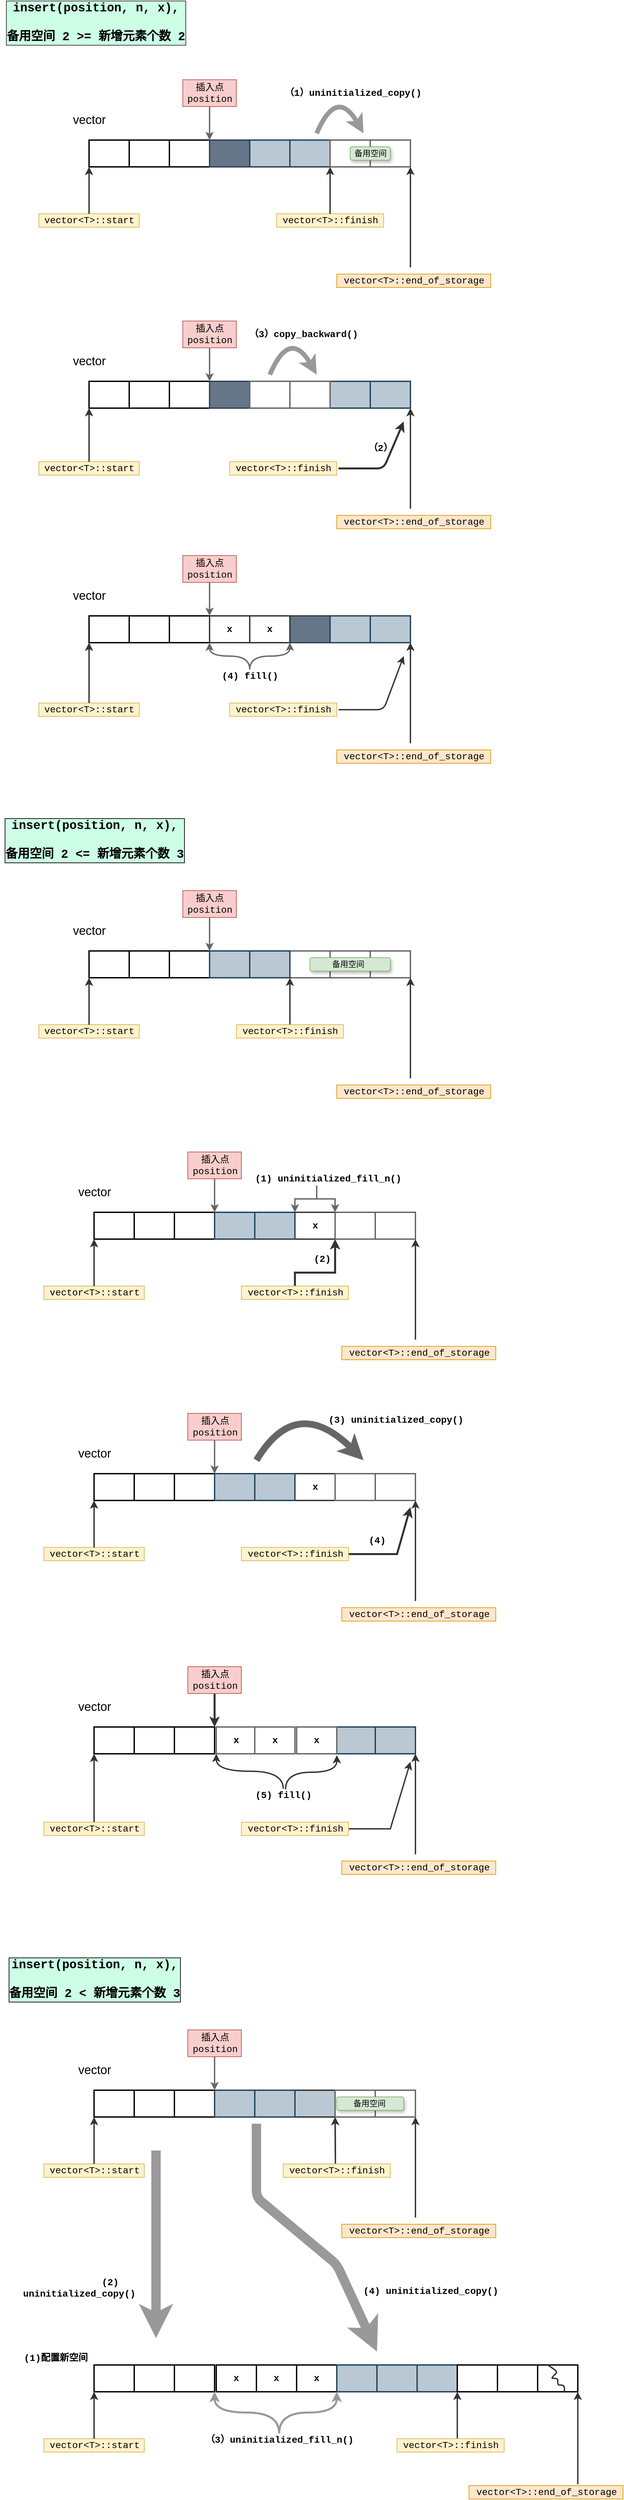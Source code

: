 <mxfile version="14.7.7" type="device"><diagram id="fLPlfoUQrjcmembP0olw" name="第 1 页"><mxGraphModel dx="2104" dy="1943" grid="1" gridSize="10" guides="1" tooltips="1" connect="1" arrows="1" fold="1" page="1" pageScale="1" pageWidth="827" pageHeight="1169" math="0" shadow="0"><root><mxCell id="0"/><mxCell id="1" parent="0"/><mxCell id="-A52ZG6hpshTWetXdmW_-1" value="" style="rounded=0;whiteSpace=wrap;html=1;strokeWidth=2;imageWidth=26;" vertex="1" parent="1"><mxGeometry x="130" y="60" width="60" height="40" as="geometry"/></mxCell><mxCell id="-A52ZG6hpshTWetXdmW_-2" value="" style="rounded=0;whiteSpace=wrap;html=1;strokeWidth=2;imageWidth=26;" vertex="1" parent="1"><mxGeometry x="190" y="60" width="60" height="40" as="geometry"/></mxCell><mxCell id="-A52ZG6hpshTWetXdmW_-3" value="" style="rounded=0;whiteSpace=wrap;html=1;strokeWidth=2;imageWidth=26;" vertex="1" parent="1"><mxGeometry x="250" y="60" width="60" height="40" as="geometry"/></mxCell><mxCell id="-A52ZG6hpshTWetXdmW_-4" value="" style="rounded=0;whiteSpace=wrap;html=1;strokeWidth=2;imageWidth=26;fillColor=#647687;strokeColor=#314354;fontColor=#ffffff;" vertex="1" parent="1"><mxGeometry x="310" y="60" width="60" height="40" as="geometry"/></mxCell><mxCell id="-A52ZG6hpshTWetXdmW_-5" value="" style="rounded=0;whiteSpace=wrap;html=1;strokeWidth=2;imageWidth=26;fillColor=#bac8d3;strokeColor=#23445d;" vertex="1" parent="1"><mxGeometry x="370" y="60" width="60" height="40" as="geometry"/></mxCell><mxCell id="-A52ZG6hpshTWetXdmW_-6" value="" style="rounded=0;whiteSpace=wrap;html=1;strokeWidth=2;imageWidth=26;strokeColor=#666666;" vertex="1" parent="1"><mxGeometry x="550" y="60" width="60" height="40" as="geometry"/></mxCell><mxCell id="-A52ZG6hpshTWetXdmW_-7" value="" style="rounded=0;whiteSpace=wrap;html=1;strokeWidth=2;imageWidth=26;fillColor=#bac8d3;strokeColor=#23445d;" vertex="1" parent="1"><mxGeometry x="430" y="60" width="60" height="40" as="geometry"/></mxCell><mxCell id="-A52ZG6hpshTWetXdmW_-8" value="" style="rounded=0;whiteSpace=wrap;html=1;strokeWidth=2;imageWidth=26;strokeColor=#666666;" vertex="1" parent="1"><mxGeometry x="490" y="60" width="60" height="40" as="geometry"/></mxCell><mxCell id="-A52ZG6hpshTWetXdmW_-10" value="&lt;font style=&quot;font-size: 18px&quot;&gt;vector&lt;/font&gt;" style="text;html=1;align=center;verticalAlign=middle;resizable=0;points=[];autosize=1;strokeColor=none;" vertex="1" parent="1"><mxGeometry x="100" y="20" width="60" height="20" as="geometry"/></mxCell><mxCell id="-A52ZG6hpshTWetXdmW_-11" value="" style="endArrow=classic;html=1;entryX=0;entryY=0;entryDx=0;entryDy=0;strokeWidth=2;strokeColor=#666666;" edge="1" parent="1" target="-A52ZG6hpshTWetXdmW_-4"><mxGeometry width="50" height="50" relative="1" as="geometry"><mxPoint x="310" y="10" as="sourcePoint"/><mxPoint x="310" y="50" as="targetPoint"/></mxGeometry></mxCell><mxCell id="-A52ZG6hpshTWetXdmW_-12" value="&lt;font face=&quot;Courier New&quot;&gt;&lt;font style=&quot;font-size: 14px&quot;&gt;插入点&lt;br&gt;position&lt;/font&gt;&lt;br&gt;&lt;/font&gt;" style="text;html=1;align=center;verticalAlign=middle;resizable=0;points=[];autosize=1;strokeColor=#b85450;fillColor=#f8cecc;" vertex="1" parent="1"><mxGeometry x="270" y="-30" width="80" height="40" as="geometry"/></mxCell><mxCell id="-A52ZG6hpshTWetXdmW_-13" value="&lt;font style=&quot;font-size: 14px&quot; face=&quot;Courier New&quot;&gt;vector&amp;lt;T&amp;gt;::start&lt;/font&gt;" style="text;html=1;align=center;verticalAlign=middle;resizable=0;points=[];autosize=1;strokeColor=#d6b656;fillColor=#fff2cc;" vertex="1" parent="1"><mxGeometry x="55" y="170" width="150" height="20" as="geometry"/></mxCell><mxCell id="-A52ZG6hpshTWetXdmW_-14" value="" style="endArrow=classic;html=1;entryX=0;entryY=1;entryDx=0;entryDy=0;strokeWidth=2;entryPerimeter=0;strokeColor=#333333;" edge="1" parent="1" source="-A52ZG6hpshTWetXdmW_-13"><mxGeometry width="50" height="50" relative="1" as="geometry"><mxPoint x="130" y="170" as="sourcePoint"/><mxPoint x="130" y="100" as="targetPoint"/></mxGeometry></mxCell><mxCell id="-A52ZG6hpshTWetXdmW_-15" value="&lt;font style=&quot;font-size: 14px&quot; face=&quot;Courier New&quot;&gt;vector&amp;lt;T&amp;gt;::end_of_storage&lt;/font&gt;" style="text;html=1;align=center;verticalAlign=middle;resizable=0;points=[];autosize=1;strokeColor=#d79b00;fillColor=#ffe6cc;" vertex="1" parent="1"><mxGeometry x="500" y="260" width="230" height="20" as="geometry"/></mxCell><mxCell id="-A52ZG6hpshTWetXdmW_-16" value="" style="endArrow=classic;html=1;entryX=0;entryY=1;entryDx=0;entryDy=0;strokeWidth=2;entryPerimeter=0;strokeColor=#333333;" edge="1" parent="1"><mxGeometry width="50" height="50" relative="1" as="geometry"><mxPoint x="610" y="250" as="sourcePoint"/><mxPoint x="610" y="100" as="targetPoint"/></mxGeometry></mxCell><mxCell id="-A52ZG6hpshTWetXdmW_-17" value="&lt;font style=&quot;font-size: 14px&quot; face=&quot;Courier New&quot;&gt;vector&amp;lt;T&amp;gt;::finish&lt;/font&gt;" style="text;html=1;align=center;verticalAlign=middle;resizable=0;points=[];autosize=1;strokeColor=#d6b656;fillColor=#fff2cc;" vertex="1" parent="1"><mxGeometry x="410" y="170" width="160" height="20" as="geometry"/></mxCell><mxCell id="-A52ZG6hpshTWetXdmW_-18" value="" style="endArrow=classic;html=1;entryX=0;entryY=1;entryDx=0;entryDy=0;strokeWidth=2;entryPerimeter=0;strokeColor=#333333;" edge="1" parent="1" source="-A52ZG6hpshTWetXdmW_-17"><mxGeometry width="50" height="50" relative="1" as="geometry"><mxPoint x="490" y="166" as="sourcePoint"/><mxPoint x="490" y="100" as="targetPoint"/></mxGeometry></mxCell><mxCell id="-A52ZG6hpshTWetXdmW_-19" value="备用空间" style="text;html=1;align=center;verticalAlign=middle;resizable=0;points=[];autosize=1;fillColor=#d5e8d4;strokeColor=#82b366;rounded=1;shadow=1;" vertex="1" parent="1"><mxGeometry x="520" y="70" width="60" height="20" as="geometry"/></mxCell><mxCell id="-A52ZG6hpshTWetXdmW_-21" value="&lt;font style=&quot;font-size: 18px&quot; face=&quot;Courier New&quot;&gt;&lt;b&gt;insert(position, n, x),&lt;br&gt;&lt;br&gt;备用空间 2 &amp;gt;= 新增元素个数 2&lt;br&gt;&lt;/b&gt;&lt;/font&gt;" style="text;html=1;align=center;verticalAlign=middle;resizable=0;points=[];autosize=1;strokeColor=none;perimeterSpacing=0;labelBackgroundColor=#CCFFE6;labelBorderColor=#333333;rounded=1;" vertex="1" parent="1"><mxGeometry y="-140" width="280" height="50" as="geometry"/></mxCell><mxCell id="-A52ZG6hpshTWetXdmW_-22" value="" style="rounded=0;whiteSpace=wrap;html=1;strokeWidth=2;imageWidth=26;" vertex="1" parent="1"><mxGeometry x="130" y="420" width="60" height="40" as="geometry"/></mxCell><mxCell id="-A52ZG6hpshTWetXdmW_-23" value="" style="rounded=0;whiteSpace=wrap;html=1;strokeWidth=2;imageWidth=26;" vertex="1" parent="1"><mxGeometry x="190" y="420" width="60" height="40" as="geometry"/></mxCell><mxCell id="-A52ZG6hpshTWetXdmW_-24" value="" style="rounded=0;whiteSpace=wrap;html=1;strokeWidth=2;imageWidth=26;" vertex="1" parent="1"><mxGeometry x="250" y="420" width="60" height="40" as="geometry"/></mxCell><mxCell id="-A52ZG6hpshTWetXdmW_-25" value="" style="rounded=0;whiteSpace=wrap;html=1;strokeWidth=2;imageWidth=26;fillColor=#647687;strokeColor=#314354;fontColor=#ffffff;" vertex="1" parent="1"><mxGeometry x="310" y="420" width="60" height="40" as="geometry"/></mxCell><mxCell id="-A52ZG6hpshTWetXdmW_-26" value="" style="rounded=0;whiteSpace=wrap;html=1;strokeWidth=2;imageWidth=26;fillColor=#bac8d3;strokeColor=#23445d;" vertex="1" parent="1"><mxGeometry x="490" y="420" width="60" height="40" as="geometry"/></mxCell><mxCell id="-A52ZG6hpshTWetXdmW_-27" value="" style="rounded=0;whiteSpace=wrap;html=1;strokeWidth=2;imageWidth=26;strokeColor=#666666;" vertex="1" parent="1"><mxGeometry x="430" y="420" width="60" height="40" as="geometry"/></mxCell><mxCell id="-A52ZG6hpshTWetXdmW_-28" value="" style="rounded=0;whiteSpace=wrap;html=1;strokeWidth=2;imageWidth=26;fillColor=#bac8d3;strokeColor=#23445d;" vertex="1" parent="1"><mxGeometry x="550" y="420" width="60" height="40" as="geometry"/></mxCell><mxCell id="-A52ZG6hpshTWetXdmW_-29" value="" style="rounded=0;whiteSpace=wrap;html=1;strokeWidth=2;imageWidth=26;strokeColor=#666666;" vertex="1" parent="1"><mxGeometry x="370" y="420" width="60" height="40" as="geometry"/></mxCell><mxCell id="-A52ZG6hpshTWetXdmW_-30" value="&lt;font style=&quot;font-size: 18px&quot;&gt;vector&lt;/font&gt;" style="text;html=1;align=center;verticalAlign=middle;resizable=0;points=[];autosize=1;strokeColor=none;" vertex="1" parent="1"><mxGeometry x="100" y="380" width="60" height="20" as="geometry"/></mxCell><mxCell id="-A52ZG6hpshTWetXdmW_-31" value="" style="endArrow=classic;html=1;entryX=0;entryY=0;entryDx=0;entryDy=0;strokeWidth=2;strokeColor=#666666;" edge="1" parent="1" target="-A52ZG6hpshTWetXdmW_-25"><mxGeometry width="50" height="50" relative="1" as="geometry"><mxPoint x="310" y="370" as="sourcePoint"/><mxPoint x="310" y="410" as="targetPoint"/></mxGeometry></mxCell><mxCell id="-A52ZG6hpshTWetXdmW_-32" value="&lt;font face=&quot;Courier New&quot;&gt;&lt;font style=&quot;font-size: 14px&quot;&gt;插入点&lt;br&gt;position&lt;/font&gt;&lt;br&gt;&lt;/font&gt;" style="text;html=1;align=center;verticalAlign=middle;resizable=0;points=[];autosize=1;strokeColor=#b85450;fillColor=#f8cecc;" vertex="1" parent="1"><mxGeometry x="270" y="330" width="80" height="40" as="geometry"/></mxCell><mxCell id="-A52ZG6hpshTWetXdmW_-33" value="&lt;font style=&quot;font-size: 14px&quot; face=&quot;Courier New&quot;&gt;vector&amp;lt;T&amp;gt;::start&lt;/font&gt;" style="text;html=1;align=center;verticalAlign=middle;resizable=0;points=[];autosize=1;strokeColor=#d6b656;fillColor=#fff2cc;" vertex="1" parent="1"><mxGeometry x="55" y="540" width="150" height="20" as="geometry"/></mxCell><mxCell id="-A52ZG6hpshTWetXdmW_-34" value="" style="endArrow=classic;html=1;entryX=0;entryY=1;entryDx=0;entryDy=0;strokeWidth=2;entryPerimeter=0;strokeColor=#333333;" edge="1" parent="1" source="-A52ZG6hpshTWetXdmW_-33"><mxGeometry width="50" height="50" relative="1" as="geometry"><mxPoint x="130" y="530" as="sourcePoint"/><mxPoint x="130" y="460" as="targetPoint"/></mxGeometry></mxCell><mxCell id="-A52ZG6hpshTWetXdmW_-35" value="&lt;font style=&quot;font-size: 14px&quot; face=&quot;Courier New&quot;&gt;vector&amp;lt;T&amp;gt;::end_of_storage&lt;/font&gt;" style="text;html=1;align=center;verticalAlign=middle;resizable=0;points=[];autosize=1;strokeColor=#d79b00;fillColor=#ffe6cc;" vertex="1" parent="1"><mxGeometry x="500" y="620" width="230" height="20" as="geometry"/></mxCell><mxCell id="-A52ZG6hpshTWetXdmW_-36" value="" style="endArrow=classic;html=1;entryX=0;entryY=1;entryDx=0;entryDy=0;strokeWidth=2;entryPerimeter=0;strokeColor=#333333;" edge="1" parent="1"><mxGeometry width="50" height="50" relative="1" as="geometry"><mxPoint x="610" y="610" as="sourcePoint"/><mxPoint x="610" y="460" as="targetPoint"/></mxGeometry></mxCell><mxCell id="-A52ZG6hpshTWetXdmW_-37" value="&lt;font style=&quot;font-size: 14px&quot; face=&quot;Courier New&quot;&gt;vector&amp;lt;T&amp;gt;::finish&lt;/font&gt;" style="text;html=1;align=center;verticalAlign=middle;resizable=0;points=[];autosize=1;strokeColor=#d6b656;fillColor=#fff2cc;" vertex="1" parent="1"><mxGeometry x="340" y="540" width="160" height="20" as="geometry"/></mxCell><mxCell id="-A52ZG6hpshTWetXdmW_-38" value="" style="endArrow=classic;html=1;strokeWidth=3;strokeColor=#333333;exitX=1.016;exitY=0.5;exitDx=0;exitDy=0;exitPerimeter=0;" edge="1" parent="1" source="-A52ZG6hpshTWetXdmW_-37"><mxGeometry width="50" height="50" relative="1" as="geometry"><mxPoint x="490" y="526" as="sourcePoint"/><mxPoint x="600" y="480" as="targetPoint"/><Array as="points"><mxPoint x="570" y="550"/></Array></mxGeometry></mxCell><mxCell id="-A52ZG6hpshTWetXdmW_-40" value="" style="curved=1;endArrow=classic;html=1;strokeWidth=7;strokeColor=#999999;" edge="1" parent="1"><mxGeometry width="50" height="50" relative="1" as="geometry"><mxPoint x="400" y="410" as="sourcePoint"/><mxPoint x="470" y="410" as="targetPoint"/><Array as="points"><mxPoint x="430" y="340"/></Array></mxGeometry></mxCell><mxCell id="-A52ZG6hpshTWetXdmW_-41" value="&lt;b&gt;&lt;font face=&quot;Courier New&quot; style=&quot;font-size: 14px&quot;&gt;（3）copy_backward()&lt;/font&gt;&lt;/b&gt;" style="text;html=1;align=center;verticalAlign=middle;resizable=0;points=[];autosize=1;strokeColor=none;" vertex="1" parent="1"><mxGeometry x="360" y="340" width="180" height="20" as="geometry"/></mxCell><mxCell id="-A52ZG6hpshTWetXdmW_-42" value="" style="curved=1;endArrow=classic;html=1;strokeWidth=7;strokeColor=#999999;" edge="1" parent="1"><mxGeometry width="50" height="50" relative="1" as="geometry"><mxPoint x="470" y="50" as="sourcePoint"/><mxPoint x="540" y="50" as="targetPoint"/><Array as="points"><mxPoint x="500" y="-20"/></Array></mxGeometry></mxCell><mxCell id="-A52ZG6hpshTWetXdmW_-43" value="&lt;b&gt;&lt;font face=&quot;Courier New&quot; style=&quot;font-size: 14px&quot;&gt;（1）uninitialized_copy()&lt;/font&gt;&lt;/b&gt;" style="text;html=1;align=center;verticalAlign=middle;resizable=0;points=[];autosize=1;strokeColor=none;" vertex="1" parent="1"><mxGeometry x="414" y="-20" width="220" height="20" as="geometry"/></mxCell><mxCell id="-A52ZG6hpshTWetXdmW_-44" value="" style="rounded=0;whiteSpace=wrap;html=1;strokeWidth=2;imageWidth=26;" vertex="1" parent="1"><mxGeometry x="130" y="770" width="60" height="40" as="geometry"/></mxCell><mxCell id="-A52ZG6hpshTWetXdmW_-45" value="" style="rounded=0;whiteSpace=wrap;html=1;strokeWidth=2;imageWidth=26;" vertex="1" parent="1"><mxGeometry x="190" y="770" width="60" height="40" as="geometry"/></mxCell><mxCell id="-A52ZG6hpshTWetXdmW_-46" value="" style="rounded=0;whiteSpace=wrap;html=1;strokeWidth=2;imageWidth=26;" vertex="1" parent="1"><mxGeometry x="250" y="770" width="60" height="40" as="geometry"/></mxCell><mxCell id="-A52ZG6hpshTWetXdmW_-47" value="" style="rounded=0;whiteSpace=wrap;html=1;strokeWidth=2;imageWidth=26;fillColor=#647687;strokeColor=#314354;fontColor=#ffffff;" vertex="1" parent="1"><mxGeometry x="430" y="770" width="60" height="40" as="geometry"/></mxCell><mxCell id="-A52ZG6hpshTWetXdmW_-48" value="" style="rounded=0;whiteSpace=wrap;html=1;strokeWidth=2;imageWidth=26;fillColor=#bac8d3;strokeColor=#23445d;" vertex="1" parent="1"><mxGeometry x="490" y="770" width="60" height="40" as="geometry"/></mxCell><mxCell id="-A52ZG6hpshTWetXdmW_-49" value="&lt;b&gt;&lt;font face=&quot;Courier New&quot; style=&quot;font-size: 14px&quot;&gt;x&lt;/font&gt;&lt;/b&gt;" style="rounded=0;whiteSpace=wrap;html=1;strokeWidth=2;imageWidth=26;strokeColor=#333333;" vertex="1" parent="1"><mxGeometry x="370" y="770" width="60" height="40" as="geometry"/></mxCell><mxCell id="-A52ZG6hpshTWetXdmW_-50" value="" style="rounded=0;whiteSpace=wrap;html=1;strokeWidth=2;imageWidth=26;fillColor=#bac8d3;strokeColor=#23445d;" vertex="1" parent="1"><mxGeometry x="550" y="770" width="60" height="40" as="geometry"/></mxCell><mxCell id="-A52ZG6hpshTWetXdmW_-51" value="&lt;b&gt;&lt;font style=&quot;font-size: 14px&quot; face=&quot;Courier New&quot;&gt;x&lt;/font&gt;&lt;/b&gt;" style="rounded=0;whiteSpace=wrap;html=1;strokeWidth=2;imageWidth=26;strokeColor=#333333;" vertex="1" parent="1"><mxGeometry x="310" y="770" width="60" height="40" as="geometry"/></mxCell><mxCell id="-A52ZG6hpshTWetXdmW_-52" value="&lt;font style=&quot;font-size: 18px&quot;&gt;vector&lt;/font&gt;" style="text;html=1;align=center;verticalAlign=middle;resizable=0;points=[];autosize=1;strokeColor=none;" vertex="1" parent="1"><mxGeometry x="100" y="730" width="60" height="20" as="geometry"/></mxCell><mxCell id="-A52ZG6hpshTWetXdmW_-88" style="edgeStyle=orthogonalEdgeStyle;curved=1;rounded=0;orthogonalLoop=1;jettySize=auto;html=1;entryX=0;entryY=0;entryDx=0;entryDy=0;strokeWidth=2;strokeColor=#666666;" edge="1" parent="1" source="-A52ZG6hpshTWetXdmW_-54" target="-A52ZG6hpshTWetXdmW_-51"><mxGeometry relative="1" as="geometry"/></mxCell><mxCell id="-A52ZG6hpshTWetXdmW_-54" value="&lt;font face=&quot;Courier New&quot;&gt;&lt;font style=&quot;font-size: 14px&quot;&gt;插入点&lt;br&gt;position&lt;/font&gt;&lt;br&gt;&lt;/font&gt;" style="text;html=1;align=center;verticalAlign=middle;resizable=0;points=[];autosize=1;strokeColor=#b85450;fillColor=#f8cecc;" vertex="1" parent="1"><mxGeometry x="270" y="680" width="80" height="40" as="geometry"/></mxCell><mxCell id="-A52ZG6hpshTWetXdmW_-55" value="&lt;font style=&quot;font-size: 14px&quot; face=&quot;Courier New&quot;&gt;vector&amp;lt;T&amp;gt;::start&lt;/font&gt;" style="text;html=1;align=center;verticalAlign=middle;resizable=0;points=[];autosize=1;strokeColor=#d6b656;fillColor=#fff2cc;" vertex="1" parent="1"><mxGeometry x="55" y="900" width="150" height="20" as="geometry"/></mxCell><mxCell id="-A52ZG6hpshTWetXdmW_-56" value="" style="endArrow=classic;html=1;entryX=0;entryY=1;entryDx=0;entryDy=0;strokeWidth=2;entryPerimeter=0;strokeColor=#333333;" edge="1" parent="1" source="-A52ZG6hpshTWetXdmW_-55"><mxGeometry width="50" height="50" relative="1" as="geometry"><mxPoint x="130" y="880" as="sourcePoint"/><mxPoint x="130" y="810" as="targetPoint"/></mxGeometry></mxCell><mxCell id="-A52ZG6hpshTWetXdmW_-57" value="&lt;font style=&quot;font-size: 14px&quot; face=&quot;Courier New&quot;&gt;vector&amp;lt;T&amp;gt;::end_of_storage&lt;/font&gt;" style="text;html=1;align=center;verticalAlign=middle;resizable=0;points=[];autosize=1;strokeColor=#d79b00;fillColor=#ffe6cc;" vertex="1" parent="1"><mxGeometry x="500" y="970" width="230" height="20" as="geometry"/></mxCell><mxCell id="-A52ZG6hpshTWetXdmW_-58" value="" style="endArrow=classic;html=1;entryX=0;entryY=1;entryDx=0;entryDy=0;strokeWidth=2;entryPerimeter=0;strokeColor=#333333;" edge="1" parent="1"><mxGeometry width="50" height="50" relative="1" as="geometry"><mxPoint x="610" y="960" as="sourcePoint"/><mxPoint x="610" y="810" as="targetPoint"/></mxGeometry></mxCell><mxCell id="-A52ZG6hpshTWetXdmW_-59" value="&lt;font style=&quot;font-size: 14px&quot; face=&quot;Courier New&quot;&gt;vector&amp;lt;T&amp;gt;::finish&lt;/font&gt;" style="text;html=1;align=center;verticalAlign=middle;resizable=0;points=[];autosize=1;strokeColor=#d6b656;fillColor=#fff2cc;" vertex="1" parent="1"><mxGeometry x="340" y="900" width="160" height="20" as="geometry"/></mxCell><mxCell id="-A52ZG6hpshTWetXdmW_-60" value="" style="endArrow=classic;html=1;strokeWidth=2;strokeColor=#333333;exitX=1.016;exitY=0.5;exitDx=0;exitDy=0;exitPerimeter=0;" edge="1" parent="1" source="-A52ZG6hpshTWetXdmW_-59"><mxGeometry width="50" height="50" relative="1" as="geometry"><mxPoint x="490" y="876" as="sourcePoint"/><mxPoint x="600" y="830" as="targetPoint"/><Array as="points"><mxPoint x="570" y="910"/></Array></mxGeometry></mxCell><mxCell id="-A52ZG6hpshTWetXdmW_-89" style="edgeStyle=orthogonalEdgeStyle;curved=1;rounded=0;orthogonalLoop=1;jettySize=auto;html=1;entryX=0;entryY=1;entryDx=0;entryDy=0;strokeColor=#666666;strokeWidth=2;" edge="1" parent="1" source="-A52ZG6hpshTWetXdmW_-62" target="-A52ZG6hpshTWetXdmW_-51"><mxGeometry relative="1" as="geometry"><Array as="points"><mxPoint x="370" y="830"/><mxPoint x="310" y="830"/></Array></mxGeometry></mxCell><mxCell id="-A52ZG6hpshTWetXdmW_-90" style="edgeStyle=orthogonalEdgeStyle;curved=1;rounded=0;orthogonalLoop=1;jettySize=auto;html=1;entryX=1;entryY=1;entryDx=0;entryDy=0;strokeColor=#666666;strokeWidth=2;" edge="1" parent="1" source="-A52ZG6hpshTWetXdmW_-62" target="-A52ZG6hpshTWetXdmW_-49"><mxGeometry relative="1" as="geometry"><Array as="points"><mxPoint x="370" y="830"/><mxPoint x="430" y="830"/></Array></mxGeometry></mxCell><mxCell id="-A52ZG6hpshTWetXdmW_-62" value="&lt;b&gt;&lt;font face=&quot;Courier New&quot; style=&quot;font-size: 14px&quot;&gt;(4) fill()&lt;/font&gt;&lt;/b&gt;" style="text;html=1;align=center;verticalAlign=middle;resizable=0;points=[];autosize=1;strokeColor=none;" vertex="1" parent="1"><mxGeometry x="320" y="850" width="100" height="20" as="geometry"/></mxCell><mxCell id="-A52ZG6hpshTWetXdmW_-63" value="&lt;b&gt;&lt;font face=&quot;Courier New&quot; style=&quot;font-size: 14px&quot;&gt;（2）&lt;/font&gt;&lt;/b&gt;" style="text;html=1;align=center;verticalAlign=middle;resizable=0;points=[];autosize=1;strokeColor=none;" vertex="1" parent="1"><mxGeometry x="540" y="510" width="50" height="20" as="geometry"/></mxCell><mxCell id="-A52ZG6hpshTWetXdmW_-66" value="" style="rounded=0;whiteSpace=wrap;html=1;strokeWidth=2;imageWidth=26;" vertex="1" parent="1"><mxGeometry x="130" y="1270" width="60" height="40" as="geometry"/></mxCell><mxCell id="-A52ZG6hpshTWetXdmW_-67" value="" style="rounded=0;whiteSpace=wrap;html=1;strokeWidth=2;imageWidth=26;" vertex="1" parent="1"><mxGeometry x="190" y="1270" width="60" height="40" as="geometry"/></mxCell><mxCell id="-A52ZG6hpshTWetXdmW_-68" value="" style="rounded=0;whiteSpace=wrap;html=1;strokeWidth=2;imageWidth=26;" vertex="1" parent="1"><mxGeometry x="250" y="1270" width="60" height="40" as="geometry"/></mxCell><mxCell id="-A52ZG6hpshTWetXdmW_-69" value="" style="rounded=0;whiteSpace=wrap;html=1;strokeWidth=2;imageWidth=26;fillColor=#bac8d3;strokeColor=#23445d;" vertex="1" parent="1"><mxGeometry x="310" y="1270" width="60" height="40" as="geometry"/></mxCell><mxCell id="-A52ZG6hpshTWetXdmW_-70" value="" style="rounded=0;whiteSpace=wrap;html=1;strokeWidth=2;imageWidth=26;strokeColor=#666666;" vertex="1" parent="1"><mxGeometry x="430" y="1270" width="60" height="40" as="geometry"/></mxCell><mxCell id="-A52ZG6hpshTWetXdmW_-71" value="" style="rounded=0;whiteSpace=wrap;html=1;strokeWidth=2;imageWidth=26;strokeColor=#666666;" vertex="1" parent="1"><mxGeometry x="490" y="1270" width="60" height="40" as="geometry"/></mxCell><mxCell id="-A52ZG6hpshTWetXdmW_-72" value="" style="rounded=0;whiteSpace=wrap;html=1;strokeWidth=2;imageWidth=26;fillColor=#bac8d3;strokeColor=#23445d;" vertex="1" parent="1"><mxGeometry x="370" y="1270" width="60" height="40" as="geometry"/></mxCell><mxCell id="-A52ZG6hpshTWetXdmW_-73" value="" style="rounded=0;whiteSpace=wrap;html=1;strokeWidth=2;imageWidth=26;strokeColor=#666666;" vertex="1" parent="1"><mxGeometry x="550" y="1270" width="60" height="40" as="geometry"/></mxCell><mxCell id="-A52ZG6hpshTWetXdmW_-74" value="&lt;font style=&quot;font-size: 18px&quot;&gt;vector&lt;/font&gt;" style="text;html=1;align=center;verticalAlign=middle;resizable=0;points=[];autosize=1;strokeColor=none;" vertex="1" parent="1"><mxGeometry x="100" y="1230" width="60" height="20" as="geometry"/></mxCell><mxCell id="-A52ZG6hpshTWetXdmW_-75" value="" style="endArrow=classic;html=1;entryX=0;entryY=0;entryDx=0;entryDy=0;strokeWidth=2;strokeColor=#666666;" edge="1" parent="1" target="-A52ZG6hpshTWetXdmW_-69"><mxGeometry width="50" height="50" relative="1" as="geometry"><mxPoint x="310" y="1220" as="sourcePoint"/><mxPoint x="310" y="1260" as="targetPoint"/></mxGeometry></mxCell><mxCell id="-A52ZG6hpshTWetXdmW_-76" value="&lt;font face=&quot;Courier New&quot;&gt;&lt;font style=&quot;font-size: 14px&quot;&gt;插入点&lt;br&gt;position&lt;/font&gt;&lt;br&gt;&lt;/font&gt;" style="text;html=1;align=center;verticalAlign=middle;resizable=0;points=[];autosize=1;strokeColor=#b85450;fillColor=#f8cecc;" vertex="1" parent="1"><mxGeometry x="270" y="1180" width="80" height="40" as="geometry"/></mxCell><mxCell id="-A52ZG6hpshTWetXdmW_-77" value="&lt;font style=&quot;font-size: 14px&quot; face=&quot;Courier New&quot;&gt;vector&amp;lt;T&amp;gt;::start&lt;/font&gt;" style="text;html=1;align=center;verticalAlign=middle;resizable=0;points=[];autosize=1;strokeColor=#d6b656;fillColor=#fff2cc;" vertex="1" parent="1"><mxGeometry x="55" y="1380" width="150" height="20" as="geometry"/></mxCell><mxCell id="-A52ZG6hpshTWetXdmW_-78" value="" style="endArrow=classic;html=1;entryX=0;entryY=1;entryDx=0;entryDy=0;strokeWidth=2;entryPerimeter=0;strokeColor=#333333;" edge="1" parent="1" source="-A52ZG6hpshTWetXdmW_-77"><mxGeometry width="50" height="50" relative="1" as="geometry"><mxPoint x="130" y="1380" as="sourcePoint"/><mxPoint x="130" y="1310" as="targetPoint"/></mxGeometry></mxCell><mxCell id="-A52ZG6hpshTWetXdmW_-79" value="&lt;font style=&quot;font-size: 14px&quot; face=&quot;Courier New&quot;&gt;vector&amp;lt;T&amp;gt;::end_of_storage&lt;/font&gt;" style="text;html=1;align=center;verticalAlign=middle;resizable=0;points=[];autosize=1;strokeColor=#d79b00;fillColor=#ffe6cc;" vertex="1" parent="1"><mxGeometry x="500" y="1470" width="230" height="20" as="geometry"/></mxCell><mxCell id="-A52ZG6hpshTWetXdmW_-80" value="" style="endArrow=classic;html=1;entryX=0;entryY=1;entryDx=0;entryDy=0;strokeWidth=2;entryPerimeter=0;strokeColor=#333333;" edge="1" parent="1"><mxGeometry width="50" height="50" relative="1" as="geometry"><mxPoint x="610" y="1460" as="sourcePoint"/><mxPoint x="610" y="1310" as="targetPoint"/></mxGeometry></mxCell><mxCell id="-A52ZG6hpshTWetXdmW_-86" style="edgeStyle=orthogonalEdgeStyle;curved=1;rounded=0;orthogonalLoop=1;jettySize=auto;html=1;entryX=1;entryY=1;entryDx=0;entryDy=0;strokeWidth=2;strokeColor=#333333;" edge="1" parent="1" source="-A52ZG6hpshTWetXdmW_-81" target="-A52ZG6hpshTWetXdmW_-72"><mxGeometry relative="1" as="geometry"/></mxCell><mxCell id="-A52ZG6hpshTWetXdmW_-81" value="&lt;font style=&quot;font-size: 14px&quot; face=&quot;Courier New&quot;&gt;vector&amp;lt;T&amp;gt;::finish&lt;/font&gt;" style="text;html=1;align=center;verticalAlign=middle;resizable=0;points=[];autosize=1;strokeColor=#d6b656;fillColor=#fff2cc;" vertex="1" parent="1"><mxGeometry x="350" y="1380" width="160" height="20" as="geometry"/></mxCell><mxCell id="-A52ZG6hpshTWetXdmW_-91" value="&lt;font style=&quot;font-size: 18px&quot; face=&quot;Courier New&quot;&gt;&lt;b&gt;insert(position, n, x),&lt;br&gt;&lt;br&gt;备用空间 2 &amp;lt;= 新增元素个数 3&lt;br&gt;&lt;/b&gt;&lt;/font&gt;" style="text;html=1;align=center;verticalAlign=middle;resizable=0;points=[];autosize=1;strokeColor=none;labelBackgroundColor=#CCFFE6;labelBorderColor=#000000;" vertex="1" parent="1"><mxGeometry x="-2.5" y="1080" width="280" height="50" as="geometry"/></mxCell><mxCell id="-A52ZG6hpshTWetXdmW_-92" value="&amp;nbsp; &amp;nbsp; &amp;nbsp; &amp;nbsp; 备用空间&amp;nbsp; &amp;nbsp; &amp;nbsp; &amp;nbsp; &amp;nbsp;&amp;nbsp;" style="text;html=1;align=center;verticalAlign=middle;resizable=0;points=[];autosize=1;fillColor=#d5e8d4;strokeColor=#82b366;rounded=1;shadow=1;" vertex="1" parent="1"><mxGeometry x="460" y="1280" width="120" height="20" as="geometry"/></mxCell><mxCell id="-A52ZG6hpshTWetXdmW_-93" value="" style="rounded=0;whiteSpace=wrap;html=1;strokeWidth=2;imageWidth=26;" vertex="1" parent="1"><mxGeometry x="137.5" y="1660" width="60" height="40" as="geometry"/></mxCell><mxCell id="-A52ZG6hpshTWetXdmW_-94" value="" style="rounded=0;whiteSpace=wrap;html=1;strokeWidth=2;imageWidth=26;" vertex="1" parent="1"><mxGeometry x="197.5" y="1660" width="60" height="40" as="geometry"/></mxCell><mxCell id="-A52ZG6hpshTWetXdmW_-95" value="" style="rounded=0;whiteSpace=wrap;html=1;strokeWidth=2;imageWidth=26;" vertex="1" parent="1"><mxGeometry x="257.5" y="1660" width="60" height="40" as="geometry"/></mxCell><mxCell id="-A52ZG6hpshTWetXdmW_-96" value="" style="rounded=0;whiteSpace=wrap;html=1;strokeWidth=2;imageWidth=26;fillColor=#bac8d3;strokeColor=#23445d;" vertex="1" parent="1"><mxGeometry x="317.5" y="1660" width="60" height="40" as="geometry"/></mxCell><mxCell id="-A52ZG6hpshTWetXdmW_-97" value="&lt;b&gt;&lt;font face=&quot;Courier New&quot; style=&quot;font-size: 14px&quot;&gt;x&lt;/font&gt;&lt;/b&gt;" style="rounded=0;whiteSpace=wrap;html=1;strokeWidth=2;imageWidth=26;strokeColor=#333333;" vertex="1" parent="1"><mxGeometry x="437.5" y="1660" width="60" height="40" as="geometry"/></mxCell><mxCell id="-A52ZG6hpshTWetXdmW_-98" value="" style="rounded=0;whiteSpace=wrap;html=1;strokeWidth=2;imageWidth=26;strokeColor=#666666;" vertex="1" parent="1"><mxGeometry x="497.5" y="1660" width="60" height="40" as="geometry"/></mxCell><mxCell id="-A52ZG6hpshTWetXdmW_-99" value="" style="rounded=0;whiteSpace=wrap;html=1;strokeWidth=2;imageWidth=26;fillColor=#bac8d3;strokeColor=#23445d;" vertex="1" parent="1"><mxGeometry x="377.5" y="1660" width="60" height="40" as="geometry"/></mxCell><mxCell id="-A52ZG6hpshTWetXdmW_-100" value="" style="rounded=0;whiteSpace=wrap;html=1;strokeWidth=2;imageWidth=26;strokeColor=#666666;" vertex="1" parent="1"><mxGeometry x="557.5" y="1660" width="60" height="40" as="geometry"/></mxCell><mxCell id="-A52ZG6hpshTWetXdmW_-101" value="&lt;font style=&quot;font-size: 18px&quot;&gt;vector&lt;/font&gt;" style="text;html=1;align=center;verticalAlign=middle;resizable=0;points=[];autosize=1;strokeColor=none;" vertex="1" parent="1"><mxGeometry x="107.5" y="1620" width="60" height="20" as="geometry"/></mxCell><mxCell id="-A52ZG6hpshTWetXdmW_-102" value="" style="endArrow=classic;html=1;entryX=0;entryY=0;entryDx=0;entryDy=0;strokeWidth=2;strokeColor=#666666;" edge="1" parent="1" target="-A52ZG6hpshTWetXdmW_-96"><mxGeometry width="50" height="50" relative="1" as="geometry"><mxPoint x="317.5" y="1610" as="sourcePoint"/><mxPoint x="317.5" y="1650" as="targetPoint"/></mxGeometry></mxCell><mxCell id="-A52ZG6hpshTWetXdmW_-103" value="&lt;font face=&quot;Courier New&quot;&gt;&lt;font style=&quot;font-size: 14px&quot;&gt;插入点&lt;br&gt;position&lt;/font&gt;&lt;br&gt;&lt;/font&gt;" style="text;html=1;align=center;verticalAlign=middle;resizable=0;points=[];autosize=1;strokeColor=#b85450;fillColor=#f8cecc;" vertex="1" parent="1"><mxGeometry x="277.5" y="1570" width="80" height="40" as="geometry"/></mxCell><mxCell id="-A52ZG6hpshTWetXdmW_-104" value="&lt;font style=&quot;font-size: 14px&quot; face=&quot;Courier New&quot;&gt;vector&amp;lt;T&amp;gt;::start&lt;/font&gt;" style="text;html=1;align=center;verticalAlign=middle;resizable=0;points=[];autosize=1;strokeColor=#d6b656;fillColor=#fff2cc;" vertex="1" parent="1"><mxGeometry x="62.5" y="1770" width="150" height="20" as="geometry"/></mxCell><mxCell id="-A52ZG6hpshTWetXdmW_-105" value="" style="endArrow=classic;html=1;entryX=0;entryY=1;entryDx=0;entryDy=0;strokeWidth=2;entryPerimeter=0;strokeColor=#333333;" edge="1" parent="1" source="-A52ZG6hpshTWetXdmW_-104"><mxGeometry width="50" height="50" relative="1" as="geometry"><mxPoint x="137.5" y="1770" as="sourcePoint"/><mxPoint x="137.5" y="1700" as="targetPoint"/></mxGeometry></mxCell><mxCell id="-A52ZG6hpshTWetXdmW_-106" value="&lt;font style=&quot;font-size: 14px&quot; face=&quot;Courier New&quot;&gt;vector&amp;lt;T&amp;gt;::end_of_storage&lt;/font&gt;" style="text;html=1;align=center;verticalAlign=middle;resizable=0;points=[];autosize=1;strokeColor=#d79b00;fillColor=#ffe6cc;" vertex="1" parent="1"><mxGeometry x="507.5" y="1860" width="230" height="20" as="geometry"/></mxCell><mxCell id="-A52ZG6hpshTWetXdmW_-107" value="" style="endArrow=classic;html=1;entryX=0;entryY=1;entryDx=0;entryDy=0;strokeWidth=2;entryPerimeter=0;strokeColor=#333333;" edge="1" parent="1"><mxGeometry width="50" height="50" relative="1" as="geometry"><mxPoint x="617.5" y="1850" as="sourcePoint"/><mxPoint x="617.5" y="1700" as="targetPoint"/></mxGeometry></mxCell><mxCell id="-A52ZG6hpshTWetXdmW_-108" style="edgeStyle=orthogonalEdgeStyle;rounded=0;orthogonalLoop=1;jettySize=auto;html=1;entryX=1;entryY=1;entryDx=0;entryDy=0;strokeWidth=3;strokeColor=#333333;" edge="1" parent="1" source="-A52ZG6hpshTWetXdmW_-109" target="-A52ZG6hpshTWetXdmW_-97"><mxGeometry relative="1" as="geometry"><Array as="points"><mxPoint x="438" y="1750"/><mxPoint x="498" y="1750"/></Array></mxGeometry></mxCell><mxCell id="-A52ZG6hpshTWetXdmW_-109" value="&lt;font style=&quot;font-size: 14px&quot; face=&quot;Courier New&quot;&gt;vector&amp;lt;T&amp;gt;::finish&lt;/font&gt;" style="text;html=1;align=center;verticalAlign=middle;resizable=0;points=[];autosize=1;strokeColor=#d6b656;fillColor=#fff2cc;" vertex="1" parent="1"><mxGeometry x="357.5" y="1770" width="160" height="20" as="geometry"/></mxCell><mxCell id="-A52ZG6hpshTWetXdmW_-111" value="" style="rounded=0;whiteSpace=wrap;html=1;strokeWidth=2;imageWidth=26;" vertex="1" parent="1"><mxGeometry x="137.5" y="2050" width="60" height="40" as="geometry"/></mxCell><mxCell id="-A52ZG6hpshTWetXdmW_-112" value="" style="rounded=0;whiteSpace=wrap;html=1;strokeWidth=2;imageWidth=26;" vertex="1" parent="1"><mxGeometry x="197.5" y="2050" width="60" height="40" as="geometry"/></mxCell><mxCell id="-A52ZG6hpshTWetXdmW_-113" value="" style="rounded=0;whiteSpace=wrap;html=1;strokeWidth=2;imageWidth=26;" vertex="1" parent="1"><mxGeometry x="257.5" y="2050" width="60" height="40" as="geometry"/></mxCell><mxCell id="-A52ZG6hpshTWetXdmW_-114" value="" style="rounded=0;whiteSpace=wrap;html=1;strokeWidth=2;imageWidth=26;fillColor=#bac8d3;strokeColor=#23445d;" vertex="1" parent="1"><mxGeometry x="317.5" y="2050" width="60" height="40" as="geometry"/></mxCell><mxCell id="-A52ZG6hpshTWetXdmW_-115" value="&lt;b&gt;&lt;font face=&quot;Courier New&quot; style=&quot;font-size: 14px&quot;&gt;x&lt;/font&gt;&lt;/b&gt;" style="rounded=0;whiteSpace=wrap;html=1;strokeWidth=2;imageWidth=26;strokeColor=#333333;" vertex="1" parent="1"><mxGeometry x="437.5" y="2050" width="60" height="40" as="geometry"/></mxCell><mxCell id="-A52ZG6hpshTWetXdmW_-116" value="" style="rounded=0;whiteSpace=wrap;html=1;strokeWidth=2;imageWidth=26;strokeColor=#666666;" vertex="1" parent="1"><mxGeometry x="497.5" y="2050" width="60" height="40" as="geometry"/></mxCell><mxCell id="-A52ZG6hpshTWetXdmW_-117" value="" style="rounded=0;whiteSpace=wrap;html=1;strokeWidth=2;imageWidth=26;fillColor=#bac8d3;strokeColor=#23445d;" vertex="1" parent="1"><mxGeometry x="377.5" y="2050" width="60" height="40" as="geometry"/></mxCell><mxCell id="-A52ZG6hpshTWetXdmW_-118" value="" style="rounded=0;whiteSpace=wrap;html=1;strokeWidth=2;imageWidth=26;strokeColor=#666666;" vertex="1" parent="1"><mxGeometry x="557.5" y="2050" width="60" height="40" as="geometry"/></mxCell><mxCell id="-A52ZG6hpshTWetXdmW_-119" value="&lt;font style=&quot;font-size: 18px&quot;&gt;vector&lt;/font&gt;" style="text;html=1;align=center;verticalAlign=middle;resizable=0;points=[];autosize=1;strokeColor=none;" vertex="1" parent="1"><mxGeometry x="107.5" y="2010" width="60" height="20" as="geometry"/></mxCell><mxCell id="-A52ZG6hpshTWetXdmW_-120" value="" style="endArrow=classic;html=1;entryX=0;entryY=0;entryDx=0;entryDy=0;strokeWidth=2;strokeColor=#666666;" edge="1" parent="1" target="-A52ZG6hpshTWetXdmW_-114"><mxGeometry width="50" height="50" relative="1" as="geometry"><mxPoint x="317.5" y="2000" as="sourcePoint"/><mxPoint x="317.5" y="2040" as="targetPoint"/></mxGeometry></mxCell><mxCell id="-A52ZG6hpshTWetXdmW_-121" value="&lt;font face=&quot;Courier New&quot;&gt;&lt;font style=&quot;font-size: 14px&quot;&gt;插入点&lt;br&gt;position&lt;/font&gt;&lt;br&gt;&lt;/font&gt;" style="text;html=1;align=center;verticalAlign=middle;resizable=0;points=[];autosize=1;strokeColor=#b85450;fillColor=#f8cecc;" vertex="1" parent="1"><mxGeometry x="277.5" y="1960" width="80" height="40" as="geometry"/></mxCell><mxCell id="-A52ZG6hpshTWetXdmW_-122" value="&lt;font style=&quot;font-size: 14px&quot; face=&quot;Courier New&quot;&gt;vector&amp;lt;T&amp;gt;::start&lt;/font&gt;" style="text;html=1;align=center;verticalAlign=middle;resizable=0;points=[];autosize=1;strokeColor=#d6b656;fillColor=#fff2cc;" vertex="1" parent="1"><mxGeometry x="62.5" y="2160" width="150" height="20" as="geometry"/></mxCell><mxCell id="-A52ZG6hpshTWetXdmW_-123" value="" style="endArrow=classic;html=1;entryX=0;entryY=1;entryDx=0;entryDy=0;strokeWidth=2;entryPerimeter=0;strokeColor=#333333;" edge="1" parent="1" source="-A52ZG6hpshTWetXdmW_-122"><mxGeometry width="50" height="50" relative="1" as="geometry"><mxPoint x="137.5" y="2160" as="sourcePoint"/><mxPoint x="137.5" y="2090" as="targetPoint"/></mxGeometry></mxCell><mxCell id="-A52ZG6hpshTWetXdmW_-124" value="&lt;font style=&quot;font-size: 14px&quot; face=&quot;Courier New&quot;&gt;vector&amp;lt;T&amp;gt;::end_of_storage&lt;/font&gt;" style="text;html=1;align=center;verticalAlign=middle;resizable=0;points=[];autosize=1;strokeColor=#d79b00;fillColor=#ffe6cc;" vertex="1" parent="1"><mxGeometry x="507.5" y="2250" width="230" height="20" as="geometry"/></mxCell><mxCell id="-A52ZG6hpshTWetXdmW_-125" value="" style="endArrow=classic;html=1;entryX=0;entryY=1;entryDx=0;entryDy=0;strokeWidth=2;entryPerimeter=0;strokeColor=#333333;" edge="1" parent="1"><mxGeometry width="50" height="50" relative="1" as="geometry"><mxPoint x="617.5" y="2240" as="sourcePoint"/><mxPoint x="617.5" y="2090" as="targetPoint"/></mxGeometry></mxCell><mxCell id="-A52ZG6hpshTWetXdmW_-154" style="rounded=0;orthogonalLoop=1;jettySize=auto;html=1;strokeWidth=3;strokeColor=#333333;" edge="1" parent="1" source="-A52ZG6hpshTWetXdmW_-127"><mxGeometry relative="1" as="geometry"><mxPoint x="610" y="2100" as="targetPoint"/><Array as="points"><mxPoint x="590" y="2170"/></Array></mxGeometry></mxCell><mxCell id="-A52ZG6hpshTWetXdmW_-127" value="&lt;font style=&quot;font-size: 14px&quot; face=&quot;Courier New&quot;&gt;vector&amp;lt;T&amp;gt;::finish&lt;/font&gt;" style="text;html=1;align=center;verticalAlign=middle;resizable=0;points=[];autosize=1;strokeColor=#d6b656;fillColor=#fff2cc;" vertex="1" parent="1"><mxGeometry x="357.5" y="2160" width="160" height="20" as="geometry"/></mxCell><mxCell id="-A52ZG6hpshTWetXdmW_-129" value="" style="rounded=0;whiteSpace=wrap;html=1;strokeWidth=2;imageWidth=26;" vertex="1" parent="1"><mxGeometry x="137.5" y="2428" width="60" height="40" as="geometry"/></mxCell><mxCell id="-A52ZG6hpshTWetXdmW_-130" value="" style="rounded=0;whiteSpace=wrap;html=1;strokeWidth=2;imageWidth=26;" vertex="1" parent="1"><mxGeometry x="197.5" y="2428" width="60" height="40" as="geometry"/></mxCell><mxCell id="-A52ZG6hpshTWetXdmW_-131" value="" style="rounded=0;whiteSpace=wrap;html=1;strokeWidth=2;imageWidth=26;" vertex="1" parent="1"><mxGeometry x="257.5" y="2428" width="60" height="40" as="geometry"/></mxCell><mxCell id="-A52ZG6hpshTWetXdmW_-132" value="" style="rounded=0;whiteSpace=wrap;html=1;strokeWidth=2;imageWidth=26;fillColor=#bac8d3;strokeColor=#23445d;" vertex="1" parent="1"><mxGeometry x="500" y="2428" width="60" height="40" as="geometry"/></mxCell><mxCell id="-A52ZG6hpshTWetXdmW_-133" value="&lt;meta charset=&quot;utf-8&quot;&gt;&lt;b style=&quot;text-shadow: transparent 0px 0px 0px, rgba(0, 0, 0, 0.68) 0px 0px 0px; color: rgb(0, 0, 0); font-family: helvetica; font-size: 12px; font-style: normal; letter-spacing: normal; text-align: center; text-indent: 0px; text-transform: none; word-spacing: 0px; background-color: rgb(248, 249, 250);&quot;&gt;&lt;font face=&quot;Courier New&quot; style=&quot;text-shadow: transparent 0px 0px 0px , rgba(0 , 0 , 0 , 0.68) 0px 0px 0px ; font-size: 14px&quot;&gt;x&lt;/font&gt;&lt;/b&gt;" style="rounded=0;whiteSpace=wrap;html=1;strokeWidth=2;imageWidth=26;strokeColor=#666666;" vertex="1" parent="1"><mxGeometry x="320" y="2428" width="60" height="40" as="geometry"/></mxCell><mxCell id="-A52ZG6hpshTWetXdmW_-134" value="&lt;b&gt;&lt;font face=&quot;Courier New&quot; style=&quot;font-size: 14px&quot;&gt;x&lt;/font&gt;&lt;/b&gt;" style="rounded=0;whiteSpace=wrap;html=1;strokeWidth=2;imageWidth=26;strokeColor=#666666;" vertex="1" parent="1"><mxGeometry x="377.5" y="2428" width="60" height="40" as="geometry"/></mxCell><mxCell id="-A52ZG6hpshTWetXdmW_-135" value="" style="rounded=0;whiteSpace=wrap;html=1;strokeWidth=2;imageWidth=26;fillColor=#bac8d3;strokeColor=#23445d;" vertex="1" parent="1"><mxGeometry x="557.5" y="2428" width="60" height="40" as="geometry"/></mxCell><mxCell id="-A52ZG6hpshTWetXdmW_-136" value="&lt;b&gt;&lt;font face=&quot;Courier New&quot; style=&quot;font-size: 14px&quot;&gt;x&lt;/font&gt;&lt;/b&gt;" style="rounded=0;whiteSpace=wrap;html=1;strokeWidth=2;imageWidth=26;strokeColor=#666666;" vertex="1" parent="1"><mxGeometry x="440" y="2428" width="60" height="40" as="geometry"/></mxCell><mxCell id="-A52ZG6hpshTWetXdmW_-137" value="&lt;font style=&quot;font-size: 18px&quot;&gt;vector&lt;/font&gt;" style="text;html=1;align=center;verticalAlign=middle;resizable=0;points=[];autosize=1;strokeColor=none;" vertex="1" parent="1"><mxGeometry x="107.5" y="2388" width="60" height="20" as="geometry"/></mxCell><mxCell id="-A52ZG6hpshTWetXdmW_-156" style="edgeStyle=none;rounded=0;orthogonalLoop=1;jettySize=auto;html=1;entryX=1;entryY=0;entryDx=0;entryDy=0;strokeColor=#333333;strokeWidth=3;" edge="1" parent="1" source="-A52ZG6hpshTWetXdmW_-139" target="-A52ZG6hpshTWetXdmW_-131"><mxGeometry relative="1" as="geometry"/></mxCell><mxCell id="-A52ZG6hpshTWetXdmW_-139" value="&lt;font face=&quot;Courier New&quot;&gt;&lt;font style=&quot;font-size: 14px&quot;&gt;插入点&lt;br&gt;position&lt;/font&gt;&lt;br&gt;&lt;/font&gt;" style="text;html=1;align=center;verticalAlign=middle;resizable=0;points=[];autosize=1;strokeColor=#b85450;fillColor=#f8cecc;" vertex="1" parent="1"><mxGeometry x="277.5" y="2338" width="80" height="40" as="geometry"/></mxCell><mxCell id="-A52ZG6hpshTWetXdmW_-140" value="&lt;font style=&quot;font-size: 14px&quot; face=&quot;Courier New&quot;&gt;vector&amp;lt;T&amp;gt;::start&lt;/font&gt;" style="text;html=1;align=center;verticalAlign=middle;resizable=0;points=[];autosize=1;strokeColor=#d6b656;fillColor=#fff2cc;" vertex="1" parent="1"><mxGeometry x="62.5" y="2570" width="150" height="20" as="geometry"/></mxCell><mxCell id="-A52ZG6hpshTWetXdmW_-141" value="" style="endArrow=classic;html=1;entryX=0;entryY=1;entryDx=0;entryDy=0;strokeWidth=2;entryPerimeter=0;strokeColor=#333333;" edge="1" parent="1" source="-A52ZG6hpshTWetXdmW_-140"><mxGeometry width="50" height="50" relative="1" as="geometry"><mxPoint x="137.5" y="2538" as="sourcePoint"/><mxPoint x="137.5" y="2468" as="targetPoint"/></mxGeometry></mxCell><mxCell id="-A52ZG6hpshTWetXdmW_-142" value="&lt;font style=&quot;font-size: 14px&quot; face=&quot;Courier New&quot;&gt;vector&amp;lt;T&amp;gt;::end_of_storage&lt;/font&gt;" style="text;html=1;align=center;verticalAlign=middle;resizable=0;points=[];autosize=1;strokeColor=#d79b00;fillColor=#ffe6cc;" vertex="1" parent="1"><mxGeometry x="507.5" y="2628" width="230" height="20" as="geometry"/></mxCell><mxCell id="-A52ZG6hpshTWetXdmW_-143" value="" style="endArrow=classic;html=1;entryX=0;entryY=1;entryDx=0;entryDy=0;strokeWidth=2;entryPerimeter=0;strokeColor=#333333;" edge="1" parent="1"><mxGeometry width="50" height="50" relative="1" as="geometry"><mxPoint x="617.5" y="2618" as="sourcePoint"/><mxPoint x="617.5" y="2468" as="targetPoint"/></mxGeometry></mxCell><mxCell id="-A52ZG6hpshTWetXdmW_-158" style="edgeStyle=none;rounded=0;orthogonalLoop=1;jettySize=auto;html=1;strokeColor=#333333;strokeWidth=2;" edge="1" parent="1" source="-A52ZG6hpshTWetXdmW_-145"><mxGeometry relative="1" as="geometry"><mxPoint x="610" y="2480" as="targetPoint"/><Array as="points"><mxPoint x="580" y="2580"/></Array></mxGeometry></mxCell><mxCell id="-A52ZG6hpshTWetXdmW_-145" value="&lt;font style=&quot;font-size: 14px&quot; face=&quot;Courier New&quot;&gt;vector&amp;lt;T&amp;gt;::finish&lt;/font&gt;" style="text;html=1;align=center;verticalAlign=middle;resizable=0;points=[];autosize=1;strokeColor=#d6b656;fillColor=#fff2cc;" vertex="1" parent="1"><mxGeometry x="357.5" y="2570" width="160" height="20" as="geometry"/></mxCell><mxCell id="-A52ZG6hpshTWetXdmW_-148" style="edgeStyle=orthogonalEdgeStyle;rounded=0;orthogonalLoop=1;jettySize=auto;html=1;entryX=0;entryY=0;entryDx=0;entryDy=0;strokeColor=#666666;strokeWidth=2;" edge="1" parent="1" source="-A52ZG6hpshTWetXdmW_-147" target="-A52ZG6hpshTWetXdmW_-97"><mxGeometry relative="1" as="geometry"/></mxCell><mxCell id="-A52ZG6hpshTWetXdmW_-149" style="edgeStyle=orthogonalEdgeStyle;rounded=0;orthogonalLoop=1;jettySize=auto;html=1;entryX=1;entryY=0;entryDx=0;entryDy=0;strokeColor=#666666;strokeWidth=2;" edge="1" parent="1" source="-A52ZG6hpshTWetXdmW_-147" target="-A52ZG6hpshTWetXdmW_-97"><mxGeometry relative="1" as="geometry"/></mxCell><mxCell id="-A52ZG6hpshTWetXdmW_-147" value="&lt;b&gt;&lt;font face=&quot;Courier New&quot; style=&quot;font-size: 14px&quot;&gt;&amp;nbsp; &amp;nbsp; (1) uninitialized_fill_n()&lt;/font&gt;&lt;/b&gt;" style="text;html=1;align=center;verticalAlign=middle;resizable=0;points=[];autosize=1;strokeColor=none;" vertex="1" parent="1"><mxGeometry x="335" y="1600" width="270" height="20" as="geometry"/></mxCell><mxCell id="-A52ZG6hpshTWetXdmW_-150" value="&lt;b&gt;&lt;font style=&quot;font-size: 14px&quot; face=&quot;Courier New&quot;&gt;(2)&lt;/font&gt;&lt;/b&gt;" style="text;html=1;align=center;verticalAlign=middle;resizable=0;points=[];autosize=1;strokeColor=none;" vertex="1" parent="1"><mxGeometry x="457.5" y="1720" width="40" height="20" as="geometry"/></mxCell><mxCell id="-A52ZG6hpshTWetXdmW_-151" value="" style="curved=1;endArrow=classic;html=1;strokeColor=#666666;strokeWidth=10;" edge="1" parent="1"><mxGeometry width="50" height="50" relative="1" as="geometry"><mxPoint x="380" y="2030" as="sourcePoint"/><mxPoint x="540" y="2030" as="targetPoint"/><Array as="points"><mxPoint x="440" y="1930"/></Array></mxGeometry></mxCell><mxCell id="-A52ZG6hpshTWetXdmW_-152" value="&lt;b&gt;&lt;font face=&quot;Courier New&quot; style=&quot;font-size: 14px&quot;&gt;(3) uninitialized_copy()&lt;/font&gt;&lt;/b&gt;" style="text;html=1;align=center;verticalAlign=middle;resizable=0;points=[];autosize=1;strokeColor=none;" vertex="1" parent="1"><mxGeometry x="477.5" y="1960" width="220" height="20" as="geometry"/></mxCell><mxCell id="-A52ZG6hpshTWetXdmW_-155" value="&lt;font face=&quot;Courier New&quot; style=&quot;font-size: 14px&quot;&gt;&lt;b&gt;(4)&lt;/b&gt;&lt;/font&gt;" style="text;html=1;align=center;verticalAlign=middle;resizable=0;points=[];autosize=1;strokeColor=none;" vertex="1" parent="1"><mxGeometry x="540" y="2140" width="40" height="20" as="geometry"/></mxCell><mxCell id="-A52ZG6hpshTWetXdmW_-159" style="edgeStyle=orthogonalEdgeStyle;rounded=0;orthogonalLoop=1;jettySize=auto;html=1;entryX=0;entryY=1;entryDx=0;entryDy=0;strokeColor=#333333;strokeWidth=2;curved=1;" edge="1" parent="1" source="-A52ZG6hpshTWetXdmW_-157" target="-A52ZG6hpshTWetXdmW_-133"><mxGeometry relative="1" as="geometry"/></mxCell><mxCell id="-A52ZG6hpshTWetXdmW_-160" style="edgeStyle=orthogonalEdgeStyle;rounded=0;orthogonalLoop=1;jettySize=auto;html=1;strokeColor=#333333;strokeWidth=2;curved=1;exitX=0.535;exitY=0.05;exitDx=0;exitDy=0;exitPerimeter=0;" edge="1" parent="1" source="-A52ZG6hpshTWetXdmW_-157"><mxGeometry relative="1" as="geometry"><mxPoint x="500" y="2470" as="targetPoint"/></mxGeometry></mxCell><mxCell id="-A52ZG6hpshTWetXdmW_-157" value="&lt;b&gt;&lt;font face=&quot;Courier New&quot; style=&quot;font-size: 14px&quot;&gt;(5) fill()&lt;/font&gt;&lt;/b&gt;" style="text;html=1;align=center;verticalAlign=middle;resizable=0;points=[];autosize=1;strokeColor=none;" vertex="1" parent="1"><mxGeometry x="370" y="2520" width="100" height="20" as="geometry"/></mxCell><mxCell id="-A52ZG6hpshTWetXdmW_-161" value="" style="rounded=0;whiteSpace=wrap;html=1;strokeWidth=2;imageWidth=26;" vertex="1" parent="1"><mxGeometry x="137.5" y="2970" width="60" height="40" as="geometry"/></mxCell><mxCell id="-A52ZG6hpshTWetXdmW_-162" value="" style="rounded=0;whiteSpace=wrap;html=1;strokeWidth=2;imageWidth=26;" vertex="1" parent="1"><mxGeometry x="197.5" y="2970" width="60" height="40" as="geometry"/></mxCell><mxCell id="-A52ZG6hpshTWetXdmW_-163" value="" style="rounded=0;whiteSpace=wrap;html=1;strokeWidth=2;imageWidth=26;" vertex="1" parent="1"><mxGeometry x="257.5" y="2970" width="60" height="40" as="geometry"/></mxCell><mxCell id="-A52ZG6hpshTWetXdmW_-164" value="" style="rounded=0;whiteSpace=wrap;html=1;strokeWidth=2;imageWidth=26;fillColor=#bac8d3;strokeColor=#23445d;" vertex="1" parent="1"><mxGeometry x="317.5" y="2970" width="60" height="40" as="geometry"/></mxCell><mxCell id="-A52ZG6hpshTWetXdmW_-165" value="" style="rounded=0;whiteSpace=wrap;html=1;strokeWidth=2;imageWidth=26;fillColor=#bac8d3;strokeColor=#333333;" vertex="1" parent="1"><mxGeometry x="437.5" y="2970" width="60" height="40" as="geometry"/></mxCell><mxCell id="-A52ZG6hpshTWetXdmW_-166" value="" style="rounded=0;whiteSpace=wrap;html=1;strokeWidth=2;imageWidth=26;strokeColor=#666666;" vertex="1" parent="1"><mxGeometry x="497.5" y="2970" width="60" height="40" as="geometry"/></mxCell><mxCell id="-A52ZG6hpshTWetXdmW_-167" value="" style="rounded=0;whiteSpace=wrap;html=1;strokeWidth=2;imageWidth=26;fillColor=#bac8d3;strokeColor=#23445d;" vertex="1" parent="1"><mxGeometry x="377.5" y="2970" width="60" height="40" as="geometry"/></mxCell><mxCell id="-A52ZG6hpshTWetXdmW_-168" value="" style="rounded=0;whiteSpace=wrap;html=1;strokeWidth=2;imageWidth=26;strokeColor=#666666;" vertex="1" parent="1"><mxGeometry x="557.5" y="2970" width="60" height="40" as="geometry"/></mxCell><mxCell id="-A52ZG6hpshTWetXdmW_-169" value="&lt;font style=&quot;font-size: 18px&quot;&gt;vector&lt;/font&gt;" style="text;html=1;align=center;verticalAlign=middle;resizable=0;points=[];autosize=1;strokeColor=none;" vertex="1" parent="1"><mxGeometry x="107.5" y="2930" width="60" height="20" as="geometry"/></mxCell><mxCell id="-A52ZG6hpshTWetXdmW_-170" value="" style="endArrow=classic;html=1;entryX=0;entryY=0;entryDx=0;entryDy=0;strokeWidth=2;strokeColor=#666666;" edge="1" parent="1" target="-A52ZG6hpshTWetXdmW_-164"><mxGeometry width="50" height="50" relative="1" as="geometry"><mxPoint x="317.5" y="2920" as="sourcePoint"/><mxPoint x="317.5" y="2960" as="targetPoint"/></mxGeometry></mxCell><mxCell id="-A52ZG6hpshTWetXdmW_-171" value="&lt;font face=&quot;Courier New&quot;&gt;&lt;font style=&quot;font-size: 14px&quot;&gt;插入点&lt;br&gt;position&lt;/font&gt;&lt;br&gt;&lt;/font&gt;" style="text;html=1;align=center;verticalAlign=middle;resizable=0;points=[];autosize=1;strokeColor=#b85450;fillColor=#f8cecc;" vertex="1" parent="1"><mxGeometry x="277.5" y="2880" width="80" height="40" as="geometry"/></mxCell><mxCell id="-A52ZG6hpshTWetXdmW_-172" value="&lt;font style=&quot;font-size: 14px&quot; face=&quot;Courier New&quot;&gt;vector&amp;lt;T&amp;gt;::start&lt;/font&gt;" style="text;html=1;align=center;verticalAlign=middle;resizable=0;points=[];autosize=1;strokeColor=#d6b656;fillColor=#fff2cc;" vertex="1" parent="1"><mxGeometry x="62.5" y="3080" width="150" height="20" as="geometry"/></mxCell><mxCell id="-A52ZG6hpshTWetXdmW_-173" value="" style="endArrow=classic;html=1;entryX=0;entryY=1;entryDx=0;entryDy=0;strokeWidth=2;entryPerimeter=0;strokeColor=#333333;" edge="1" parent="1" source="-A52ZG6hpshTWetXdmW_-172"><mxGeometry width="50" height="50" relative="1" as="geometry"><mxPoint x="137.5" y="3080" as="sourcePoint"/><mxPoint x="137.5" y="3010" as="targetPoint"/></mxGeometry></mxCell><mxCell id="-A52ZG6hpshTWetXdmW_-174" value="&lt;font style=&quot;font-size: 14px&quot; face=&quot;Courier New&quot;&gt;vector&amp;lt;T&amp;gt;::end_of_storage&lt;/font&gt;" style="text;html=1;align=center;verticalAlign=middle;resizable=0;points=[];autosize=1;strokeColor=#d79b00;fillColor=#ffe6cc;" vertex="1" parent="1"><mxGeometry x="507.5" y="3170" width="230" height="20" as="geometry"/></mxCell><mxCell id="-A52ZG6hpshTWetXdmW_-175" value="" style="endArrow=classic;html=1;entryX=0;entryY=1;entryDx=0;entryDy=0;strokeWidth=2;entryPerimeter=0;strokeColor=#333333;" edge="1" parent="1"><mxGeometry width="50" height="50" relative="1" as="geometry"><mxPoint x="617.5" y="3160" as="sourcePoint"/><mxPoint x="617.5" y="3010" as="targetPoint"/></mxGeometry></mxCell><mxCell id="-A52ZG6hpshTWetXdmW_-176" style="edgeStyle=orthogonalEdgeStyle;curved=1;rounded=0;orthogonalLoop=1;jettySize=auto;html=1;entryX=0;entryY=1;entryDx=0;entryDy=0;strokeWidth=2;strokeColor=#333333;" edge="1" parent="1" source="-A52ZG6hpshTWetXdmW_-177" target="-A52ZG6hpshTWetXdmW_-166"><mxGeometry relative="1" as="geometry"><Array as="points"><mxPoint x="498" y="3070"/><mxPoint x="498" y="3070"/></Array></mxGeometry></mxCell><mxCell id="-A52ZG6hpshTWetXdmW_-177" value="&lt;font style=&quot;font-size: 14px&quot; face=&quot;Courier New&quot;&gt;vector&amp;lt;T&amp;gt;::finish&lt;/font&gt;" style="text;html=1;align=center;verticalAlign=middle;resizable=0;points=[];autosize=1;strokeColor=#d6b656;fillColor=#fff2cc;" vertex="1" parent="1"><mxGeometry x="420" y="3080" width="160" height="20" as="geometry"/></mxCell><mxCell id="-A52ZG6hpshTWetXdmW_-178" value="&lt;font style=&quot;font-size: 18px&quot; face=&quot;Courier New&quot;&gt;&lt;b&gt;insert(position, n, x),&lt;br&gt;&lt;br&gt;备用空间 2 &amp;lt; 新增元素个数 3&lt;br&gt;&lt;/b&gt;&lt;/font&gt;" style="text;html=1;align=center;verticalAlign=middle;resizable=0;points=[];autosize=1;strokeColor=none;labelBackgroundColor=#CCFFE6;labelBorderColor=#000000;" vertex="1" parent="1"><mxGeometry x="2.5" y="2780" width="270" height="50" as="geometry"/></mxCell><mxCell id="-A52ZG6hpshTWetXdmW_-180" value="&amp;nbsp; &amp;nbsp; &amp;nbsp;备用空间&amp;nbsp; &amp;nbsp; &amp;nbsp;&amp;nbsp;" style="text;html=1;align=center;verticalAlign=middle;resizable=0;points=[];autosize=1;fillColor=#d5e8d4;strokeColor=#82b366;rounded=1;shadow=1;" vertex="1" parent="1"><mxGeometry x="500" y="2980" width="100" height="20" as="geometry"/></mxCell><mxCell id="-A52ZG6hpshTWetXdmW_-181" value="" style="rounded=0;whiteSpace=wrap;html=1;strokeWidth=2;imageWidth=26;" vertex="1" parent="1"><mxGeometry x="137.5" y="3380" width="60" height="40" as="geometry"/></mxCell><mxCell id="-A52ZG6hpshTWetXdmW_-182" value="" style="rounded=0;whiteSpace=wrap;html=1;strokeWidth=2;imageWidth=26;" vertex="1" parent="1"><mxGeometry x="197.5" y="3380" width="60" height="40" as="geometry"/></mxCell><mxCell id="-A52ZG6hpshTWetXdmW_-183" value="" style="rounded=0;whiteSpace=wrap;html=1;strokeWidth=2;imageWidth=26;" vertex="1" parent="1"><mxGeometry x="257.5" y="3380" width="60" height="40" as="geometry"/></mxCell><mxCell id="-A52ZG6hpshTWetXdmW_-184" value="&lt;b style=&quot;font-family: &amp;#34;helvetica&amp;#34;&quot;&gt;&lt;font face=&quot;Courier New&quot; style=&quot;font-size: 14px&quot;&gt;x&lt;/font&gt;&lt;/b&gt;" style="rounded=0;whiteSpace=wrap;html=1;strokeWidth=2;imageWidth=26;" vertex="1" parent="1"><mxGeometry x="320" y="3380" width="60" height="40" as="geometry"/></mxCell><mxCell id="-A52ZG6hpshTWetXdmW_-185" value="&lt;b style=&quot;font-family: &amp;#34;helvetica&amp;#34;&quot;&gt;&lt;font face=&quot;Courier New&quot; style=&quot;font-size: 14px&quot;&gt;x&lt;/font&gt;&lt;/b&gt;" style="rounded=0;whiteSpace=wrap;html=1;strokeWidth=2;imageWidth=26;" vertex="1" parent="1"><mxGeometry x="380" y="3380" width="60" height="40" as="geometry"/></mxCell><mxCell id="-A52ZG6hpshTWetXdmW_-186" value="&lt;b style=&quot;font-family: &amp;#34;helvetica&amp;#34;&quot;&gt;&lt;font face=&quot;Courier New&quot; style=&quot;font-size: 14px&quot;&gt;x&lt;/font&gt;&lt;/b&gt;" style="rounded=0;whiteSpace=wrap;html=1;strokeWidth=2;imageWidth=26;" vertex="1" parent="1"><mxGeometry x="440" y="3380" width="60" height="40" as="geometry"/></mxCell><mxCell id="-A52ZG6hpshTWetXdmW_-187" value="" style="rounded=0;whiteSpace=wrap;html=1;strokeWidth=2;imageWidth=26;fillColor=#bac8d3;strokeColor=#23445d;" vertex="1" parent="1"><mxGeometry x="500" y="3380" width="60" height="40" as="geometry"/></mxCell><mxCell id="-A52ZG6hpshTWetXdmW_-188" value="" style="rounded=0;whiteSpace=wrap;html=1;strokeWidth=2;imageWidth=26;fillColor=#bac8d3;strokeColor=#23445d;" vertex="1" parent="1"><mxGeometry x="560" y="3380" width="60" height="40" as="geometry"/></mxCell><mxCell id="-A52ZG6hpshTWetXdmW_-189" value="" style="rounded=0;whiteSpace=wrap;html=1;strokeWidth=2;imageWidth=26;fillColor=#bac8d3;strokeColor=#23445d;" vertex="1" parent="1"><mxGeometry x="620" y="3380" width="60" height="40" as="geometry"/></mxCell><mxCell id="-A52ZG6hpshTWetXdmW_-190" value="" style="rounded=0;whiteSpace=wrap;html=1;strokeWidth=2;imageWidth=26;" vertex="1" parent="1"><mxGeometry x="680" y="3380" width="60" height="40" as="geometry"/></mxCell><mxCell id="-A52ZG6hpshTWetXdmW_-191" value="" style="rounded=0;whiteSpace=wrap;html=1;strokeWidth=2;imageWidth=26;" vertex="1" parent="1"><mxGeometry x="740" y="3380" width="60" height="40" as="geometry"/></mxCell><mxCell id="-A52ZG6hpshTWetXdmW_-192" value="" style="rounded=0;whiteSpace=wrap;html=1;strokeWidth=2;imageWidth=26;" vertex="1" parent="1"><mxGeometry x="800" y="3380" width="60" height="40" as="geometry"/></mxCell><mxCell id="-A52ZG6hpshTWetXdmW_-193" value="" style="endArrow=none;html=1;strokeColor=#333333;strokeWidth=2;entryX=0.25;entryY=0;entryDx=0;entryDy=0;" edge="1" parent="1" target="-A52ZG6hpshTWetXdmW_-192"><mxGeometry width="50" height="50" relative="1" as="geometry"><mxPoint x="840" y="3420" as="sourcePoint"/><mxPoint x="460" y="3240" as="targetPoint"/><Array as="points"><mxPoint x="840" y="3410"/><mxPoint x="830" y="3410"/><mxPoint x="830" y="3400"/><mxPoint x="820" y="3400"/><mxPoint x="830" y="3390"/></Array></mxGeometry></mxCell><mxCell id="-A52ZG6hpshTWetXdmW_-194" value="&lt;font style=&quot;font-size: 14px&quot; face=&quot;Courier New&quot;&gt;vector&amp;lt;T&amp;gt;::start&lt;/font&gt;" style="text;html=1;align=center;verticalAlign=middle;resizable=0;points=[];autosize=1;strokeColor=#d6b656;fillColor=#fff2cc;" vertex="1" parent="1"><mxGeometry x="62.5" y="3490" width="150" height="20" as="geometry"/></mxCell><mxCell id="-A52ZG6hpshTWetXdmW_-195" value="" style="endArrow=classic;html=1;entryX=0;entryY=1;entryDx=0;entryDy=0;strokeWidth=2;entryPerimeter=0;strokeColor=#333333;" edge="1" parent="1" source="-A52ZG6hpshTWetXdmW_-194"><mxGeometry width="50" height="50" relative="1" as="geometry"><mxPoint x="137.5" y="3490" as="sourcePoint"/><mxPoint x="137.5" y="3420" as="targetPoint"/></mxGeometry></mxCell><mxCell id="-A52ZG6hpshTWetXdmW_-202" style="edgeStyle=orthogonalEdgeStyle;curved=1;rounded=0;orthogonalLoop=1;jettySize=auto;html=1;entryX=0;entryY=1;entryDx=0;entryDy=0;strokeWidth=2;strokeColor=#333333;" edge="1" parent="1" source="-A52ZG6hpshTWetXdmW_-203"><mxGeometry relative="1" as="geometry"><mxPoint x="497.5" y="3010" as="targetPoint"/><Array as="points"><mxPoint x="498" y="3070"/><mxPoint x="498" y="3070"/></Array></mxGeometry></mxCell><mxCell id="-A52ZG6hpshTWetXdmW_-203" value="&lt;font style=&quot;font-size: 14px&quot; face=&quot;Courier New&quot;&gt;vector&amp;lt;T&amp;gt;::finish&lt;/font&gt;" style="text;html=1;align=center;verticalAlign=middle;resizable=0;points=[];autosize=1;strokeColor=#d6b656;fillColor=#fff2cc;" vertex="1" parent="1"><mxGeometry x="420" y="3080" width="160" height="20" as="geometry"/></mxCell><mxCell id="-A52ZG6hpshTWetXdmW_-206" style="edgeStyle=orthogonalEdgeStyle;rounded=0;orthogonalLoop=1;jettySize=auto;html=1;entryX=0;entryY=1;entryDx=0;entryDy=0;strokeColor=#333333;strokeWidth=2;" edge="1" parent="1" source="-A52ZG6hpshTWetXdmW_-205" target="-A52ZG6hpshTWetXdmW_-190"><mxGeometry relative="1" as="geometry"><Array as="points"><mxPoint x="680" y="3470"/><mxPoint x="680" y="3470"/></Array></mxGeometry></mxCell><mxCell id="-A52ZG6hpshTWetXdmW_-205" value="&lt;font style=&quot;font-size: 14px&quot; face=&quot;Courier New&quot;&gt;vector&amp;lt;T&amp;gt;::finish&lt;/font&gt;" style="text;html=1;align=center;verticalAlign=middle;resizable=0;points=[];autosize=1;strokeColor=#d6b656;fillColor=#fff2cc;" vertex="1" parent="1"><mxGeometry x="590" y="3490" width="160" height="20" as="geometry"/></mxCell><mxCell id="-A52ZG6hpshTWetXdmW_-208" style="edgeStyle=orthogonalEdgeStyle;rounded=0;orthogonalLoop=1;jettySize=auto;html=1;entryX=1;entryY=1;entryDx=0;entryDy=0;strokeColor=#333333;strokeWidth=2;" edge="1" parent="1" target="-A52ZG6hpshTWetXdmW_-192"><mxGeometry relative="1" as="geometry"><mxPoint x="860" y="3558" as="sourcePoint"/><Array as="points"><mxPoint x="860" y="3558"/></Array></mxGeometry></mxCell><mxCell id="-A52ZG6hpshTWetXdmW_-207" value="&lt;font style=&quot;font-size: 14px&quot; face=&quot;Courier New&quot;&gt;vector&amp;lt;T&amp;gt;::end_of_storage&lt;/font&gt;" style="text;html=1;align=center;verticalAlign=middle;resizable=0;points=[];autosize=1;strokeColor=#d79b00;fillColor=#ffe6cc;" vertex="1" parent="1"><mxGeometry x="697.5" y="3560" width="230" height="20" as="geometry"/></mxCell><mxCell id="-A52ZG6hpshTWetXdmW_-209" value="" style="endArrow=classic;html=1;strokeWidth=14;strokeColor=#999999;" edge="1" parent="1"><mxGeometry width="50" height="50" relative="1" as="geometry"><mxPoint x="230" y="3060" as="sourcePoint"/><mxPoint x="230" y="3340" as="targetPoint"/></mxGeometry></mxCell><mxCell id="-A52ZG6hpshTWetXdmW_-212" value="&lt;font face=&quot;Courier New&quot; style=&quot;font-size: 14px&quot;&gt;&lt;b&gt;&amp;nbsp; &amp;nbsp; &amp;nbsp; &amp;nbsp; &amp;nbsp; &amp;nbsp;(2)&lt;br&gt;uninitialized_copy()&lt;br&gt;&lt;/b&gt;&lt;/font&gt;" style="text;html=1;align=center;verticalAlign=middle;resizable=0;points=[];autosize=1;strokeColor=none;" vertex="1" parent="1"><mxGeometry x="25" y="3250" width="180" height="30" as="geometry"/></mxCell><mxCell id="-A52ZG6hpshTWetXdmW_-213" value="&lt;font face=&quot;Courier New&quot; style=&quot;font-size: 14px&quot;&gt;&lt;b&gt;(1)配置新空间&lt;br&gt;&lt;/b&gt;&lt;/font&gt;" style="text;html=1;align=center;verticalAlign=middle;resizable=0;points=[];autosize=1;strokeColor=none;" vertex="1" parent="1"><mxGeometry x="25" y="3360" width="110" height="20" as="geometry"/></mxCell><mxCell id="-A52ZG6hpshTWetXdmW_-215" style="edgeStyle=orthogonalEdgeStyle;rounded=0;orthogonalLoop=1;jettySize=auto;html=1;entryX=1;entryY=1;entryDx=0;entryDy=0;strokeColor=#999999;strokeWidth=3;curved=1;" edge="1" parent="1" source="-A52ZG6hpshTWetXdmW_-214" target="-A52ZG6hpshTWetXdmW_-183"><mxGeometry relative="1" as="geometry"/></mxCell><mxCell id="-A52ZG6hpshTWetXdmW_-216" style="edgeStyle=orthogonalEdgeStyle;curved=1;rounded=0;orthogonalLoop=1;jettySize=auto;html=1;entryX=0;entryY=1;entryDx=0;entryDy=0;strokeColor=#999999;strokeWidth=3;" edge="1" parent="1" source="-A52ZG6hpshTWetXdmW_-214" target="-A52ZG6hpshTWetXdmW_-187"><mxGeometry relative="1" as="geometry"/></mxCell><mxCell id="-A52ZG6hpshTWetXdmW_-214" value="&lt;font face=&quot;Courier New&quot; style=&quot;font-size: 14px&quot;&gt;&lt;b&gt;（3）uninitialized_fill_n()&lt;br&gt;&lt;/b&gt;&lt;/font&gt;" style="text;html=1;align=center;verticalAlign=middle;resizable=0;points=[];autosize=1;strokeColor=none;" vertex="1" parent="1"><mxGeometry x="294" y="3482" width="240" height="20" as="geometry"/></mxCell><mxCell id="-A52ZG6hpshTWetXdmW_-217" value="" style="endArrow=classic;html=1;strokeWidth=14;strokeColor=#999999;" edge="1" parent="1"><mxGeometry width="50" height="50" relative="1" as="geometry"><mxPoint x="380" y="3020" as="sourcePoint"/><mxPoint x="560" y="3360" as="targetPoint"/><Array as="points"><mxPoint x="380" y="3130"/><mxPoint x="500" y="3230"/></Array></mxGeometry></mxCell><mxCell id="-A52ZG6hpshTWetXdmW_-218" value="&lt;font face=&quot;Courier New&quot; style=&quot;font-size: 14px&quot;&gt;&lt;b&gt;(4) uninitialized_copy()&lt;br&gt;&lt;/b&gt;&lt;/font&gt;" style="text;html=1;align=center;verticalAlign=middle;resizable=0;points=[];autosize=1;strokeColor=none;" vertex="1" parent="1"><mxGeometry x="530" y="3260" width="220" height="20" as="geometry"/></mxCell></root></mxGraphModel></diagram></mxfile>